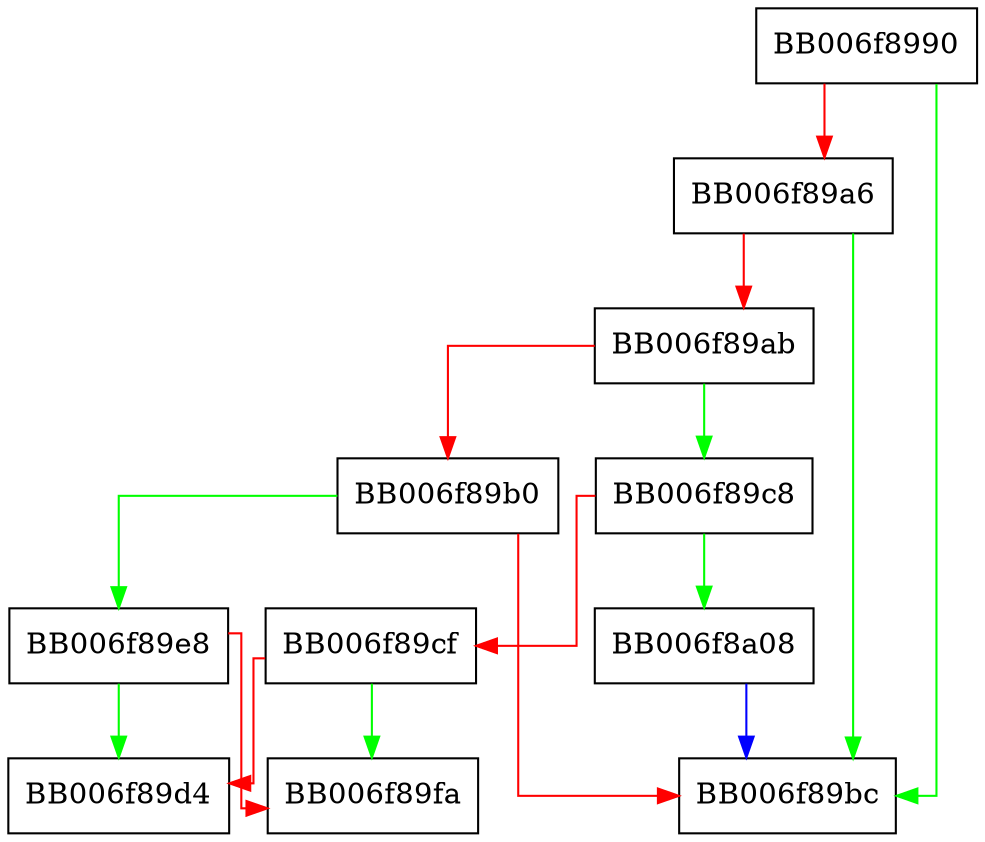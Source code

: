 digraph sm2sig_signature_init {
  node [shape="box"];
  graph [splines=ortho];
  BB006f8990 -> BB006f89bc [color="green"];
  BB006f8990 -> BB006f89a6 [color="red"];
  BB006f89a6 -> BB006f89bc [color="green"];
  BB006f89a6 -> BB006f89ab [color="red"];
  BB006f89ab -> BB006f89c8 [color="green"];
  BB006f89ab -> BB006f89b0 [color="red"];
  BB006f89b0 -> BB006f89e8 [color="green"];
  BB006f89b0 -> BB006f89bc [color="red"];
  BB006f89c8 -> BB006f8a08 [color="green"];
  BB006f89c8 -> BB006f89cf [color="red"];
  BB006f89cf -> BB006f89fa [color="green"];
  BB006f89cf -> BB006f89d4 [color="red"];
  BB006f89e8 -> BB006f89d4 [color="green"];
  BB006f89e8 -> BB006f89fa [color="red"];
  BB006f8a08 -> BB006f89bc [color="blue"];
}